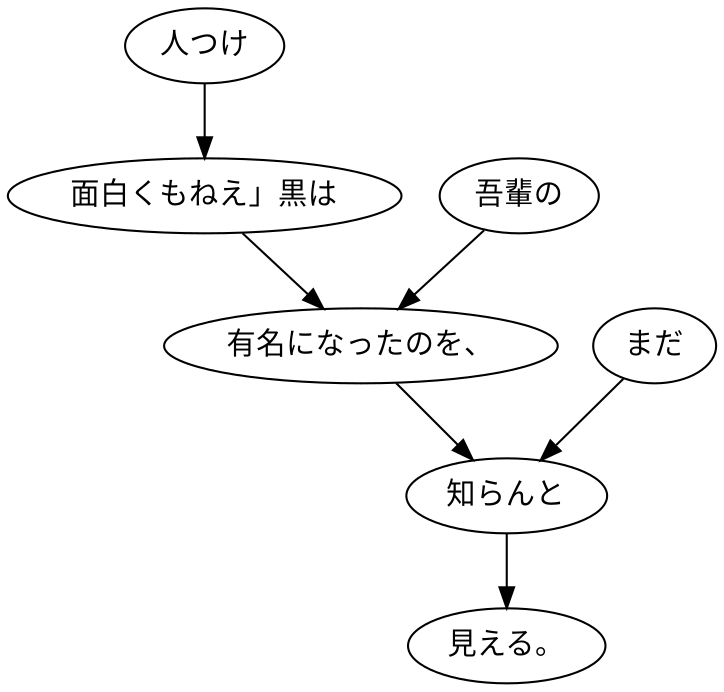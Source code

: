 digraph graph718 {
	node0 [label="人つけ"];
	node1 [label="面白くもねえ」黒は"];
	node2 [label="吾輩の"];
	node3 [label="有名になったのを、"];
	node4 [label="まだ"];
	node5 [label="知らんと"];
	node6 [label="見える。"];
	node0 -> node1;
	node1 -> node3;
	node2 -> node3;
	node3 -> node5;
	node4 -> node5;
	node5 -> node6;
}
